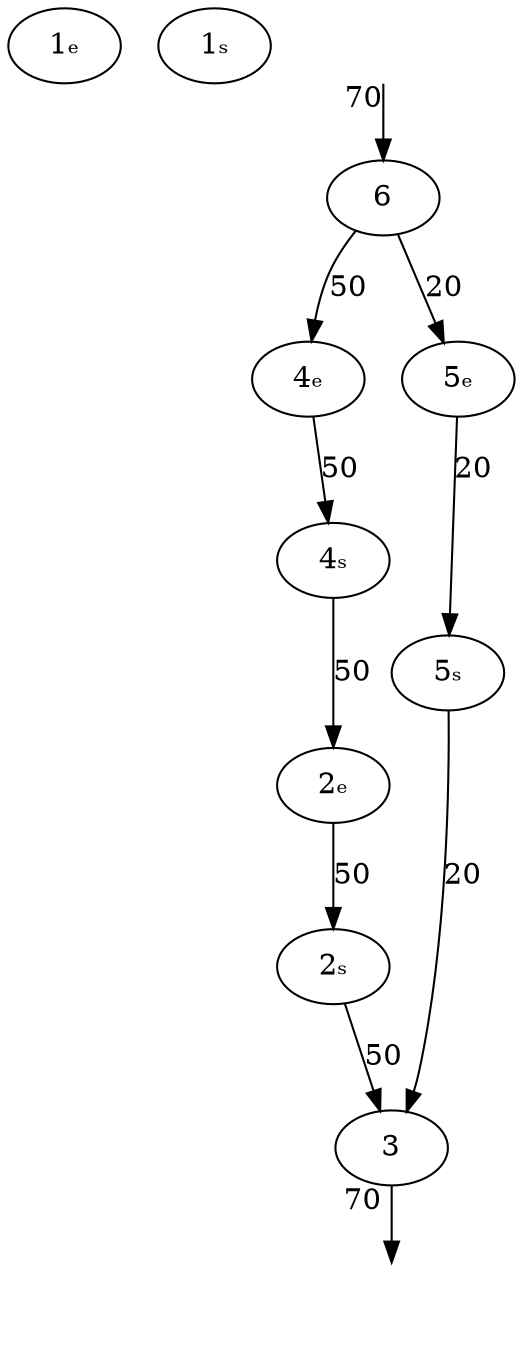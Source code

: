 digraph {
    "1ₑ"[pos="0,-0.5!"]
    "1ₛ"[pos="0,0.5!"]
    "2ₛ"[pos="1.5,1.5!"]
    "2ₑ"[pos="3,1.5!"]
    3   [pos="2.25,-1.5!"]
    "4ₛ"[pos="5.5,1.5!"]
    "4ₑ"[pos="7,1.5!"]
    "5ₛ"[pos="5.5,-1.5!"]
    "5ₑ"[pos="7,-1.5!"]
    6[pos="8.5,0!"]

    "2ₑ" -> "2ₛ" [label="50"]
    "2ₛ" -> 3    [label="50 "]
    "4ₑ" -> "4ₛ" [label="50"]
    "4ₛ" -> "2ₑ" [label="50"]
    "5ₑ" -> "5ₛ" [label="20"]
    "5ₛ" -> 3    [label="20"]
    6 -> "4ₑ"    [label="50    "]
    6 -> "5ₑ"    [label="20"]

    3 -> fake1 [taillabel="70 "]
    fake1[pos="2.25,-2.5!" style="invis"]

    fake2 -> 6 [taillabel=" 70"]
    fake2[pos="10.0,0!" style="invis"]
}
